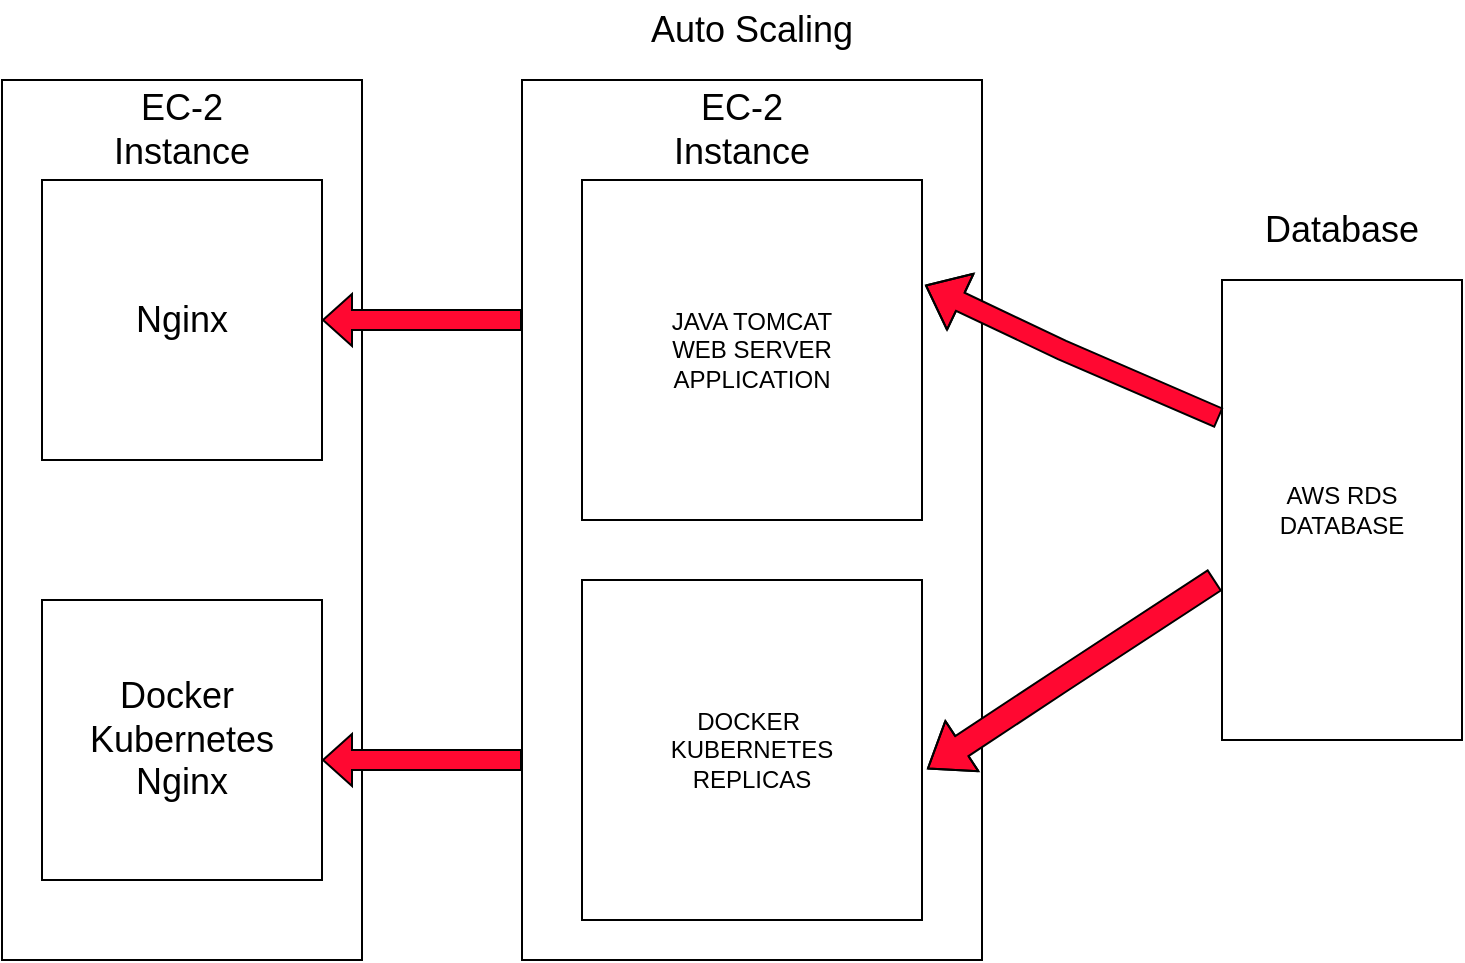 <mxfile version="20.8.16" type="github">
  <diagram name="Page-1" id="SD0fxXQnRGEGHcpXXhom">
    <mxGraphModel dx="1194" dy="648" grid="1" gridSize="10" guides="1" tooltips="1" connect="1" arrows="1" fold="1" page="1" pageScale="1" pageWidth="850" pageHeight="1100" math="0" shadow="0">
      <root>
        <mxCell id="0" />
        <mxCell id="1" parent="0" />
        <mxCell id="J8JxiPBIUjwUQGdFOyxS-1" value="AWS RDS&lt;br&gt;DATABASE" style="rounded=0;whiteSpace=wrap;html=1;" parent="1" vertex="1">
          <mxGeometry x="720" y="200" width="120" height="230" as="geometry" />
        </mxCell>
        <mxCell id="-eDrcpmzAaLVg620y4rW-2" value="" style="rounded=0;whiteSpace=wrap;html=1;" parent="1" vertex="1">
          <mxGeometry x="370" y="100" width="230" height="440" as="geometry" />
        </mxCell>
        <mxCell id="7HLc04LlqgqcZBL5MIbF-3" value="JAVA TOMCAT&lt;br&gt;WEB SERVER&lt;br&gt;APPLICATION" style="whiteSpace=wrap;html=1;aspect=fixed;" vertex="1" parent="1">
          <mxGeometry x="400" y="150" width="170" height="170" as="geometry" />
        </mxCell>
        <mxCell id="7HLc04LlqgqcZBL5MIbF-4" value="DOCKER&amp;nbsp;&lt;br&gt;KUBERNETES&lt;br&gt;REPLICAS" style="whiteSpace=wrap;html=1;aspect=fixed;" vertex="1" parent="1">
          <mxGeometry x="400" y="350" width="170" height="170" as="geometry" />
        </mxCell>
        <mxCell id="7HLc04LlqgqcZBL5MIbF-5" value="&lt;font style=&quot;font-size: 18px;&quot;&gt;EC-2 Instance&lt;/font&gt;" style="text;html=1;strokeColor=none;fillColor=none;align=center;verticalAlign=middle;whiteSpace=wrap;rounded=0;" vertex="1" parent="1">
          <mxGeometry x="450" y="110" width="60" height="30" as="geometry" />
        </mxCell>
        <mxCell id="7HLc04LlqgqcZBL5MIbF-8" value="" style="shape=flexArrow;endArrow=classic;html=1;rounded=0;fillColor=#FF0831;entryX=1.009;entryY=0.309;entryDx=0;entryDy=0;exitX=-0.012;exitY=0.3;exitDx=0;exitDy=0;exitPerimeter=0;entryPerimeter=0;" edge="1" parent="1" source="J8JxiPBIUjwUQGdFOyxS-1" target="7HLc04LlqgqcZBL5MIbF-3">
          <mxGeometry width="50" height="50" relative="1" as="geometry">
            <mxPoint x="650" y="290" as="sourcePoint" />
            <mxPoint x="700" y="240" as="targetPoint" />
            <Array as="points">
              <mxPoint x="640" y="235" />
            </Array>
          </mxGeometry>
        </mxCell>
        <mxCell id="7HLc04LlqgqcZBL5MIbF-10" value="" style="shape=flexArrow;endArrow=classic;html=1;rounded=0;fillColor=#FF0831;exitX=-0.029;exitY=0.652;exitDx=0;exitDy=0;exitPerimeter=0;width=12;endSize=6.44;endWidth=17;entryX=1.015;entryY=0.556;entryDx=0;entryDy=0;entryPerimeter=0;" edge="1" parent="1" source="J8JxiPBIUjwUQGdFOyxS-1" target="7HLc04LlqgqcZBL5MIbF-4">
          <mxGeometry width="50" height="50" relative="1" as="geometry">
            <mxPoint x="650" y="390" as="sourcePoint" />
            <mxPoint x="571" y="446" as="targetPoint" />
            <Array as="points">
              <mxPoint x="640" y="400" />
            </Array>
          </mxGeometry>
        </mxCell>
        <mxCell id="7HLc04LlqgqcZBL5MIbF-11" value="&lt;font style=&quot;font-size: 18px;&quot;&gt;Auto Scaling&lt;/font&gt;" style="text;html=1;strokeColor=none;fillColor=none;align=center;verticalAlign=middle;whiteSpace=wrap;rounded=0;" vertex="1" parent="1">
          <mxGeometry x="370" y="60" width="230" height="30" as="geometry" />
        </mxCell>
        <mxCell id="7HLc04LlqgqcZBL5MIbF-12" value="Database" style="text;html=1;strokeColor=none;fillColor=none;align=center;verticalAlign=middle;whiteSpace=wrap;rounded=0;fontSize=18;" vertex="1" parent="1">
          <mxGeometry x="750" y="160" width="60" height="30" as="geometry" />
        </mxCell>
        <mxCell id="7HLc04LlqgqcZBL5MIbF-13" value="" style="rounded=0;whiteSpace=wrap;html=1;fontSize=18;" vertex="1" parent="1">
          <mxGeometry x="110" y="100" width="180" height="440" as="geometry" />
        </mxCell>
        <mxCell id="7HLc04LlqgqcZBL5MIbF-14" value="" style="whiteSpace=wrap;html=1;aspect=fixed;fontSize=18;" vertex="1" parent="1">
          <mxGeometry x="130" y="150" width="140" height="140" as="geometry" />
        </mxCell>
        <mxCell id="7HLc04LlqgqcZBL5MIbF-16" value="" style="whiteSpace=wrap;html=1;aspect=fixed;fontSize=18;" vertex="1" parent="1">
          <mxGeometry x="130" y="360" width="140" height="140" as="geometry" />
        </mxCell>
        <mxCell id="7HLc04LlqgqcZBL5MIbF-18" value="" style="shape=flexArrow;endArrow=classic;html=1;rounded=0;fontSize=18;fillColor=#FF0831;endWidth=15;endSize=4.5;" edge="1" parent="1" target="7HLc04LlqgqcZBL5MIbF-14">
          <mxGeometry width="50" height="50" relative="1" as="geometry">
            <mxPoint x="370" y="220" as="sourcePoint" />
            <mxPoint x="360" y="190" as="targetPoint" />
          </mxGeometry>
        </mxCell>
        <mxCell id="7HLc04LlqgqcZBL5MIbF-19" value="" style="shape=flexArrow;endArrow=classic;html=1;rounded=0;fontSize=18;fillColor=#FF0831;endWidth=15;endSize=4.5;" edge="1" parent="1">
          <mxGeometry width="50" height="50" relative="1" as="geometry">
            <mxPoint x="370" y="440" as="sourcePoint" />
            <mxPoint x="270" y="440" as="targetPoint" />
          </mxGeometry>
        </mxCell>
        <mxCell id="7HLc04LlqgqcZBL5MIbF-20" value="Docker&amp;nbsp;&lt;br&gt;Kubernetes&lt;br&gt;Nginx" style="text;html=1;strokeColor=none;fillColor=none;align=center;verticalAlign=middle;whiteSpace=wrap;rounded=0;fontSize=18;" vertex="1" parent="1">
          <mxGeometry x="170" y="415" width="60" height="30" as="geometry" />
        </mxCell>
        <mxCell id="7HLc04LlqgqcZBL5MIbF-21" value="Nginx" style="text;html=1;strokeColor=none;fillColor=none;align=center;verticalAlign=middle;whiteSpace=wrap;rounded=0;fontSize=18;" vertex="1" parent="1">
          <mxGeometry x="130" y="195" width="140" height="50" as="geometry" />
        </mxCell>
        <mxCell id="7HLc04LlqgqcZBL5MIbF-23" value="EC-2&lt;br&gt;Instance" style="text;html=1;strokeColor=none;fillColor=none;align=center;verticalAlign=middle;whiteSpace=wrap;rounded=0;fontSize=18;" vertex="1" parent="1">
          <mxGeometry x="170" y="110" width="60" height="30" as="geometry" />
        </mxCell>
      </root>
    </mxGraphModel>
  </diagram>
</mxfile>
